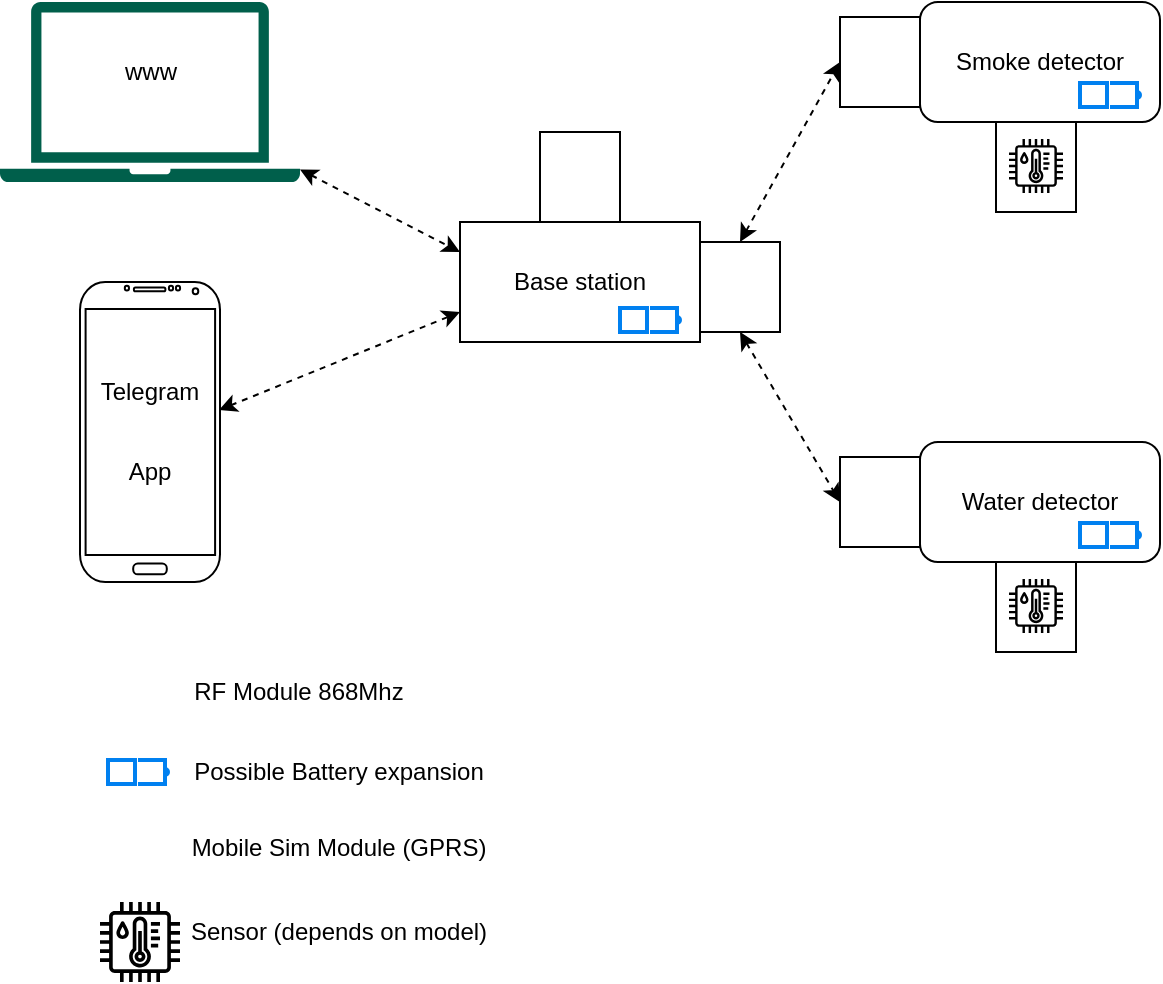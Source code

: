 <mxfile version="20.5.3" type="device"><diagram id="dEqlRA1keIjDA0vE4FAb" name="Page-1"><mxGraphModel dx="1718" dy="928" grid="1" gridSize="10" guides="1" tooltips="1" connect="1" arrows="1" fold="1" page="1" pageScale="1" pageWidth="4681" pageHeight="3300" math="0" shadow="0"><root><mxCell id="0"/><mxCell id="1" parent="0"/><mxCell id="uYzTYseZ2pbtIKyumbiV-28" value="" style="rounded=0;whiteSpace=wrap;html=1;" vertex="1" parent="1"><mxGeometry x="1258" y="310" width="40" height="45" as="geometry"/></mxCell><mxCell id="uYzTYseZ2pbtIKyumbiV-7" value="" style="rounded=0;whiteSpace=wrap;html=1;" vertex="1" parent="1"><mxGeometry x="1110" y="370" width="40" height="45" as="geometry"/></mxCell><mxCell id="uYzTYseZ2pbtIKyumbiV-1" value="Base station" style="rounded=0;whiteSpace=wrap;html=1;" vertex="1" parent="1"><mxGeometry x="990" y="360" width="120" height="60" as="geometry"/></mxCell><mxCell id="uYzTYseZ2pbtIKyumbiV-2" value="" style="sketch=0;pointerEvents=1;shadow=0;dashed=0;html=1;strokeColor=none;fillColor=#005F4B;labelPosition=center;verticalLabelPosition=bottom;verticalAlign=top;align=center;outlineConnect=0;shape=mxgraph.veeam2.laptop;" vertex="1" parent="1"><mxGeometry x="760" y="250" width="150" height="90" as="geometry"/></mxCell><mxCell id="uYzTYseZ2pbtIKyumbiV-5" value="" style="shape=image;html=1;verticalAlign=top;verticalLabelPosition=bottom;labelBackgroundColor=#ffffff;imageAspect=0;aspect=fixed;image=https://cdn4.iconfinder.com/data/icons/vecico-connectivity/288/radio-128.png" vertex="1" parent="1"><mxGeometry x="1115" y="377.5" width="30" height="30" as="geometry"/></mxCell><mxCell id="uYzTYseZ2pbtIKyumbiV-8" value="" style="rounded=0;whiteSpace=wrap;html=1;" vertex="1" parent="1"><mxGeometry x="1030" y="315" width="40" height="45" as="geometry"/></mxCell><mxCell id="uYzTYseZ2pbtIKyumbiV-10" value="" style="shape=image;html=1;verticalAlign=top;verticalLabelPosition=bottom;labelBackgroundColor=#ffffff;imageAspect=0;aspect=fixed;image=https://cdn0.iconfinder.com/data/icons/call-center-and-service/32/44-Antenna-128.png" vertex="1" parent="1"><mxGeometry x="1030" y="318.5" width="38" height="38" as="geometry"/></mxCell><mxCell id="uYzTYseZ2pbtIKyumbiV-11" value="" style="html=1;verticalLabelPosition=bottom;align=center;labelBackgroundColor=#ffffff;verticalAlign=top;strokeWidth=2;strokeColor=#0080F0;shadow=0;dashed=0;shape=mxgraph.ios7.icons.battery;" vertex="1" parent="1"><mxGeometry x="1070" y="403" width="30" height="12" as="geometry"/></mxCell><mxCell id="uYzTYseZ2pbtIKyumbiV-12" value="" style="shape=image;html=1;verticalAlign=top;verticalLabelPosition=bottom;labelBackgroundColor=#ffffff;imageAspect=0;aspect=fixed;image=https://cdn4.iconfinder.com/data/icons/vecico-connectivity/288/radio-128.png" vertex="1" parent="1"><mxGeometry x="814" y="580" width="30" height="30" as="geometry"/></mxCell><mxCell id="uYzTYseZ2pbtIKyumbiV-13" value="" style="html=1;verticalLabelPosition=bottom;align=center;labelBackgroundColor=#ffffff;verticalAlign=top;strokeWidth=2;strokeColor=#0080F0;shadow=0;dashed=0;shape=mxgraph.ios7.icons.battery;" vertex="1" parent="1"><mxGeometry x="814" y="629" width="30" height="12" as="geometry"/></mxCell><mxCell id="uYzTYseZ2pbtIKyumbiV-14" value="" style="shape=image;html=1;verticalAlign=top;verticalLabelPosition=bottom;labelBackgroundColor=#ffffff;imageAspect=0;aspect=fixed;image=https://cdn0.iconfinder.com/data/icons/call-center-and-service/32/44-Antenna-128.png" vertex="1" parent="1"><mxGeometry x="810" y="654" width="38" height="38" as="geometry"/></mxCell><mxCell id="uYzTYseZ2pbtIKyumbiV-15" value="RF Module 868Mhz" style="text;html=1;align=center;verticalAlign=middle;resizable=0;points=[];autosize=1;strokeColor=none;fillColor=none;" vertex="1" parent="1"><mxGeometry x="844" y="580" width="130" height="30" as="geometry"/></mxCell><mxCell id="uYzTYseZ2pbtIKyumbiV-16" value="Possible Battery expansion" style="text;html=1;align=center;verticalAlign=middle;resizable=0;points=[];autosize=1;strokeColor=none;fillColor=none;" vertex="1" parent="1"><mxGeometry x="844" y="620" width="170" height="30" as="geometry"/></mxCell><mxCell id="uYzTYseZ2pbtIKyumbiV-17" value="Mobile Sim Module (GPRS)" style="text;html=1;align=center;verticalAlign=middle;resizable=0;points=[];autosize=1;strokeColor=none;fillColor=none;" vertex="1" parent="1"><mxGeometry x="844" y="658" width="170" height="30" as="geometry"/></mxCell><mxCell id="uYzTYseZ2pbtIKyumbiV-18" value="www" style="text;html=1;align=center;verticalAlign=middle;resizable=0;points=[];autosize=1;strokeColor=none;fillColor=none;" vertex="1" parent="1"><mxGeometry x="810" y="270" width="50" height="30" as="geometry"/></mxCell><mxCell id="uYzTYseZ2pbtIKyumbiV-19" value="" style="verticalLabelPosition=bottom;verticalAlign=top;html=1;shadow=0;dashed=0;strokeWidth=1;shape=mxgraph.android.phone2;" vertex="1" parent="1"><mxGeometry x="800" y="390" width="70" height="150" as="geometry"/></mxCell><mxCell id="uYzTYseZ2pbtIKyumbiV-23" value="Smoke detector" style="rounded=1;whiteSpace=wrap;html=1;" vertex="1" parent="1"><mxGeometry x="1220" y="250" width="120" height="60" as="geometry"/></mxCell><mxCell id="uYzTYseZ2pbtIKyumbiV-24" value="" style="rounded=0;whiteSpace=wrap;html=1;" vertex="1" parent="1"><mxGeometry x="1180" y="257.5" width="40" height="45" as="geometry"/></mxCell><mxCell id="uYzTYseZ2pbtIKyumbiV-25" value="" style="shape=image;html=1;verticalAlign=top;verticalLabelPosition=bottom;labelBackgroundColor=#ffffff;imageAspect=0;aspect=fixed;image=https://cdn4.iconfinder.com/data/icons/vecico-connectivity/288/radio-128.png" vertex="1" parent="1"><mxGeometry x="1185" y="265" width="30" height="30" as="geometry"/></mxCell><mxCell id="uYzTYseZ2pbtIKyumbiV-26" value="" style="html=1;verticalLabelPosition=bottom;align=center;labelBackgroundColor=#ffffff;verticalAlign=top;strokeWidth=2;strokeColor=#0080F0;shadow=0;dashed=0;shape=mxgraph.ios7.icons.battery;" vertex="1" parent="1"><mxGeometry x="1300" y="290.5" width="30" height="12" as="geometry"/></mxCell><mxCell id="uYzTYseZ2pbtIKyumbiV-27" value="" style="sketch=0;outlineConnect=0;fontColor=#232F3E;gradientColor=none;fillColor=#000000;strokeColor=none;dashed=0;verticalLabelPosition=bottom;verticalAlign=top;align=center;html=1;fontSize=12;fontStyle=0;aspect=fixed;pointerEvents=1;shape=mxgraph.aws4.iot_thing_temperature_humidity_sensor;" vertex="1" parent="1"><mxGeometry x="1264.5" y="318.5" width="27" height="27" as="geometry"/></mxCell><mxCell id="uYzTYseZ2pbtIKyumbiV-29" value="" style="sketch=0;outlineConnect=0;fontColor=#232F3E;gradientColor=none;fillColor=#000000;strokeColor=none;dashed=0;verticalLabelPosition=bottom;verticalAlign=top;align=center;html=1;fontSize=12;fontStyle=0;aspect=fixed;pointerEvents=1;shape=mxgraph.aws4.iot_thing_temperature_humidity_sensor;" vertex="1" parent="1"><mxGeometry x="810" y="700" width="40" height="40" as="geometry"/></mxCell><mxCell id="uYzTYseZ2pbtIKyumbiV-30" value="Sensor (depends on model)" style="text;html=1;align=center;verticalAlign=middle;resizable=0;points=[];autosize=1;strokeColor=none;fillColor=none;" vertex="1" parent="1"><mxGeometry x="844" y="700" width="170" height="30" as="geometry"/></mxCell><mxCell id="uYzTYseZ2pbtIKyumbiV-32" value="" style="rounded=0;whiteSpace=wrap;html=1;" vertex="1" parent="1"><mxGeometry x="1258" y="530" width="40" height="45" as="geometry"/></mxCell><mxCell id="uYzTYseZ2pbtIKyumbiV-33" value="Water detector" style="rounded=1;whiteSpace=wrap;html=1;" vertex="1" parent="1"><mxGeometry x="1220" y="470" width="120" height="60" as="geometry"/></mxCell><mxCell id="uYzTYseZ2pbtIKyumbiV-34" value="" style="rounded=0;whiteSpace=wrap;html=1;" vertex="1" parent="1"><mxGeometry x="1180" y="477.5" width="40" height="45" as="geometry"/></mxCell><mxCell id="uYzTYseZ2pbtIKyumbiV-35" value="" style="shape=image;html=1;verticalAlign=top;verticalLabelPosition=bottom;labelBackgroundColor=#ffffff;imageAspect=0;aspect=fixed;image=https://cdn4.iconfinder.com/data/icons/vecico-connectivity/288/radio-128.png" vertex="1" parent="1"><mxGeometry x="1185" y="485" width="30" height="30" as="geometry"/></mxCell><mxCell id="uYzTYseZ2pbtIKyumbiV-36" value="" style="html=1;verticalLabelPosition=bottom;align=center;labelBackgroundColor=#ffffff;verticalAlign=top;strokeWidth=2;strokeColor=#0080F0;shadow=0;dashed=0;shape=mxgraph.ios7.icons.battery;" vertex="1" parent="1"><mxGeometry x="1300" y="510.5" width="30" height="12" as="geometry"/></mxCell><mxCell id="uYzTYseZ2pbtIKyumbiV-37" value="" style="sketch=0;outlineConnect=0;fontColor=#232F3E;gradientColor=none;fillColor=#000000;strokeColor=none;dashed=0;verticalLabelPosition=bottom;verticalAlign=top;align=center;html=1;fontSize=12;fontStyle=0;aspect=fixed;pointerEvents=1;shape=mxgraph.aws4.iot_thing_temperature_humidity_sensor;" vertex="1" parent="1"><mxGeometry x="1264.5" y="538.5" width="27" height="27" as="geometry"/></mxCell><mxCell id="uYzTYseZ2pbtIKyumbiV-38" value="" style="endArrow=classic;startArrow=classic;html=1;rounded=0;entryX=0;entryY=0.5;entryDx=0;entryDy=0;exitX=0.5;exitY=1;exitDx=0;exitDy=0;dashed=1;" edge="1" parent="1" source="uYzTYseZ2pbtIKyumbiV-7" target="uYzTYseZ2pbtIKyumbiV-34"><mxGeometry width="50" height="50" relative="1" as="geometry"><mxPoint x="1260" y="530" as="sourcePoint"/><mxPoint x="1310" y="480" as="targetPoint"/></mxGeometry></mxCell><mxCell id="uYzTYseZ2pbtIKyumbiV-39" value="" style="endArrow=classic;startArrow=classic;html=1;rounded=0;exitX=0.5;exitY=0;exitDx=0;exitDy=0;entryX=0;entryY=0.5;entryDx=0;entryDy=0;dashed=1;" edge="1" parent="1" source="uYzTYseZ2pbtIKyumbiV-7" target="uYzTYseZ2pbtIKyumbiV-24"><mxGeometry width="50" height="50" relative="1" as="geometry"><mxPoint x="1260" y="530" as="sourcePoint"/><mxPoint x="1310" y="480" as="targetPoint"/></mxGeometry></mxCell><mxCell id="uYzTYseZ2pbtIKyumbiV-40" value="" style="endArrow=classic;startArrow=classic;html=1;rounded=0;entryX=0;entryY=0.25;entryDx=0;entryDy=0;dashed=1;" edge="1" parent="1" source="uYzTYseZ2pbtIKyumbiV-2" target="uYzTYseZ2pbtIKyumbiV-1"><mxGeometry width="50" height="50" relative="1" as="geometry"><mxPoint x="780" y="567.13" as="sourcePoint"/><mxPoint x="960" y="465.88" as="targetPoint"/></mxGeometry></mxCell><mxCell id="uYzTYseZ2pbtIKyumbiV-41" value="" style="endArrow=classic;startArrow=classic;html=1;rounded=0;entryX=0;entryY=0.75;entryDx=0;entryDy=0;dashed=1;exitX=0.993;exitY=0.427;exitDx=0;exitDy=0;exitPerimeter=0;" edge="1" parent="1" source="uYzTYseZ2pbtIKyumbiV-19" target="uYzTYseZ2pbtIKyumbiV-1"><mxGeometry width="50" height="50" relative="1" as="geometry"><mxPoint x="836" y="414.999" as="sourcePoint"/><mxPoint x="982" y="467.85" as="targetPoint"/></mxGeometry></mxCell><mxCell id="uYzTYseZ2pbtIKyumbiV-42" value="Telegram" style="text;html=1;strokeColor=none;fillColor=none;align=center;verticalAlign=middle;whiteSpace=wrap;rounded=0;" vertex="1" parent="1"><mxGeometry x="805" y="430" width="60" height="30" as="geometry"/></mxCell><mxCell id="uYzTYseZ2pbtIKyumbiV-43" value="App" style="text;html=1;strokeColor=none;fillColor=none;align=center;verticalAlign=middle;whiteSpace=wrap;rounded=0;" vertex="1" parent="1"><mxGeometry x="805" y="470" width="60" height="30" as="geometry"/></mxCell></root></mxGraphModel></diagram></mxfile>